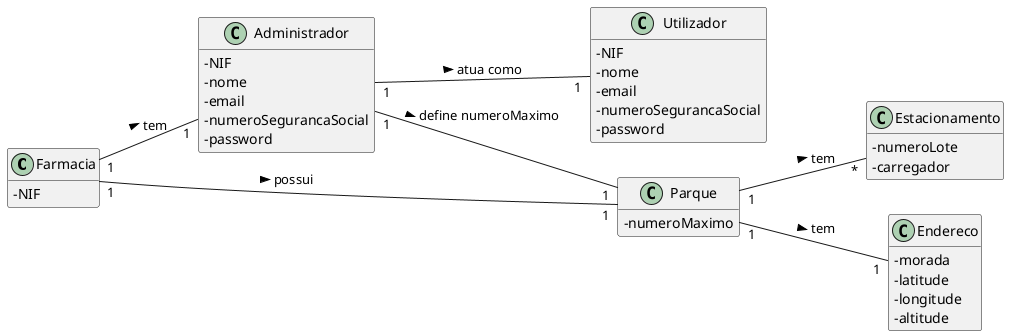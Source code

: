 @startuml
skinparam classAttributeIconSize 0
hide methods
left to right direction

class Farmacia {
  -NIF
}

class Estacionamento {
  -numeroLote
  -carregador
}

class Utilizador {
  -NIF
  -nome
  -email
  -numeroSegurancaSocial
  -password
}

class Administrador {
  -NIF
  -nome
  -email
  -numeroSegurancaSocial
  -password
}

class Endereco {
  -morada
  -latitude
  -longitude
  -altitude
}

class Parque {
  -numeroMaximo
}

Administrador "1" -- "1" Utilizador: atua como >
Administrador "1" -- "1" Parque: define numeroMaximo >
Farmacia "1" -- "1" Parque: possui >
Parque "1" -- "1" Endereco: tem >
Parque "1" -- "*" Estacionamento: tem >
Farmacia "1" -- "1" Administrador: tem >

@enduml